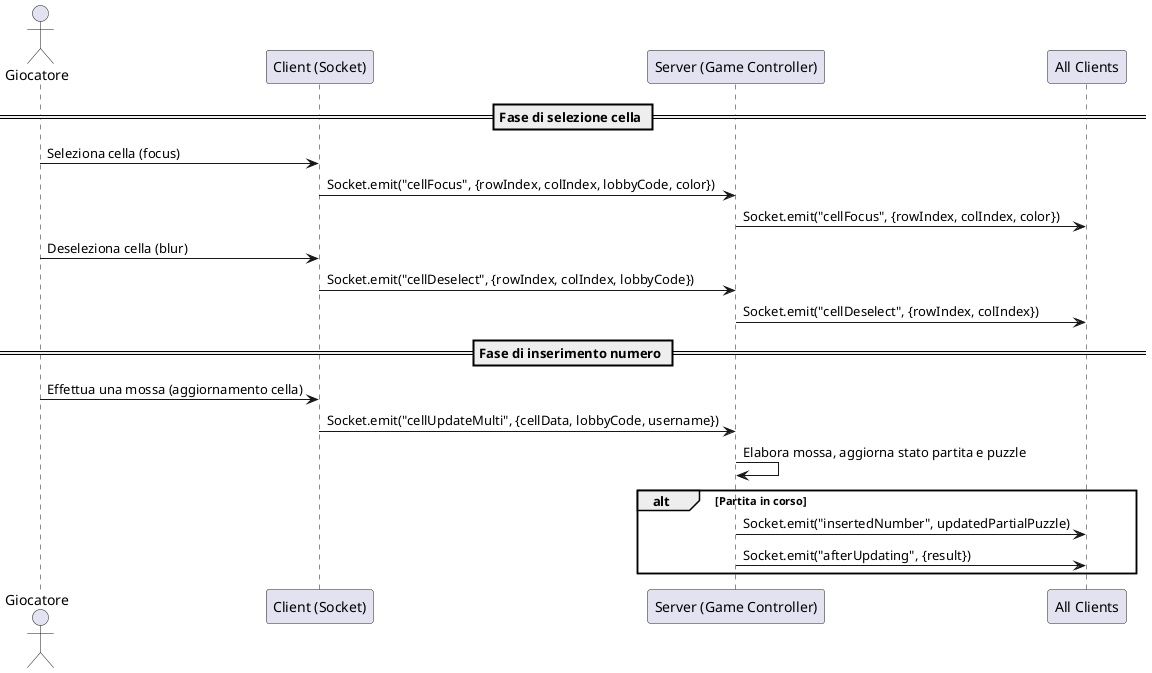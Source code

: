 @startuml MultiplayerGameFlow
actor "Giocatore" as P
participant "Client (Socket)" as C
participant "Server (Game Controller)" as S
participant "All Clients" as AC

== Fase di selezione cella ==
P -> C : Seleziona cella (focus)
C -> S : Socket.emit("cellFocus", {rowIndex, colIndex, lobbyCode, color})
S -> AC : Socket.emit("cellFocus", {rowIndex, colIndex, color})

P -> C : Deseleziona cella (blur)
C -> S : Socket.emit("cellDeselect", {rowIndex, colIndex, lobbyCode})
S -> AC : Socket.emit("cellDeselect", {rowIndex, colIndex})

== Fase di inserimento numero ==
P -> C : Effettua una mossa (aggiornamento cella)
C -> S : Socket.emit("cellUpdateMulti", {cellData, lobbyCode, username})
S -> S : Elabora mossa, aggiorna stato partita e puzzle

alt Partita in corso
    S -> AC : Socket.emit("insertedNumber", updatedPartialPuzzle)
    S -> AC : Socket.emit("afterUpdating", {result})
end
@enduml